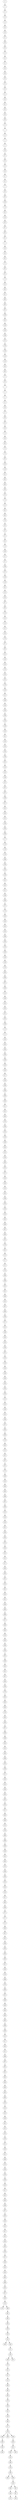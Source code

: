 digraph {
	0 [label=0]
	5 [label=5]
	11 [label=11]
	10 [label=10]
	14 [label=14]
	26 [label=26]
	19 [label=19]
	27 [label=27]
	29 [label=29]
	30 [label=30]
	13 [label=13]
	32 [label=32]
	31 [label=31]
	34 [label=34]
	49 [label=49]
	25 [label=25]
	22 [label=22]
	45 [label=45]
	51 [label=51]
	56 [label=56]
	61 [label=61]
	35 [label=35]
	44 [label=44]
	46 [label=46]
	12 [label=12]
	1 [label=1]
	15 [label=15]
	3 [label=3]
	4 [label=4]
	16 [label=16]
	37 [label=37]
	20 [label=20]
	23 [label=23]
	39 [label=39]
	47 [label=47]
	41 [label=41]
	2 [label=2]
	43 [label=43]
	63 [label=63]
	104 [label=104]
	78 [label=78]
	95 [label=95]
	113 [label=113]
	107 [label=107]
	67 [label=67]
	64 [label=64]
	81 [label=81]
	9 [label=9]
	28 [label=28]
	40 [label=40]
	62 [label=62]
	71 [label=71]
	65 [label=65]
	92 [label=92]
	75 [label=75]
	50 [label=50]
	86 [label=86]
	91 [label=91]
	89 [label=89]
	96 [label=96]
	85 [label=85]
	106 [label=106]
	99 [label=99]
	129 [label=129]
	133 [label=133]
	136 [label=136]
	111 [label=111]
	116 [label=116]
	126 [label=126]
	124 [label=124]
	110 [label=110]
	48 [label=48]
	69 [label=69]
	77 [label=77]
	33 [label=33]
	7 [label=7]
	8 [label=8]
	6 [label=6]
	21 [label=21]
	18 [label=18]
	17 [label=17]
	36 [label=36]
	55 [label=55]
	58 [label=58]
	70 [label=70]
	59 [label=59]
	80 [label=80]
	72 [label=72]
	73 [label=73]
	83 [label=83]
	102 [label=102]
	123 [label=123]
	82 [label=82]
	90 [label=90]
	68 [label=68]
	38 [label=38]
	54 [label=54]
	74 [label=74]
	24 [label=24]
	60 [label=60]
	66 [label=66]
	79 [label=79]
	53 [label=53]
	42 [label=42]
	52 [label=52]
	84 [label=84]
	76 [label=76]
	100 [label=100]
	117 [label=117]
	57 [label=57]
	109 [label=109]
	137 [label=137]
	140 [label=140]
	119 [label=119]
	93 [label=93]
	112 [label=112]
	122 [label=122]
	87 [label=87]
	88 [label=88]
	114 [label=114]
	131 [label=131]
	115 [label=115]
	127 [label=127]
	152 [label=152]
	173 [label=173]
	97 [label=97]
	98 [label=98]
	101 [label=101]
	145 [label=145]
	153 [label=153]
	175 [label=175]
	132 [label=132]
	141 [label=141]
	118 [label=118]
	130 [label=130]
	151 [label=151]
	169 [label=169]
	144 [label=144]
	150 [label=150]
	108 [label=108]
	143 [label=143]
	149 [label=149]
	103 [label=103]
	94 [label=94]
	120 [label=120]
	125 [label=125]
	134 [label=134]
	139 [label=139]
	161 [label=161]
	154 [label=154]
	142 [label=142]
	138 [label=138]
	147 [label=147]
	167 [label=167]
	187 [label=187]
	189 [label=189]
	207 [label=207]
	191 [label=191]
	165 [label=165]
	121 [label=121]
	159 [label=159]
	163 [label=163]
	188 [label=188]
	177 [label=177]
	179 [label=179]
	176 [label=176]
	178 [label=178]
	196 [label=196]
	158 [label=158]
	105 [label=105]
	146 [label=146]
	181 [label=181]
	182 [label=182]
	211 [label=211]
	148 [label=148]
	160 [label=160]
	157 [label=157]
	174 [label=174]
	185 [label=185]
	184 [label=184]
	192 [label=192]
	210 [label=210]
	166 [label=166]
	183 [label=183]
	135 [label=135]
	190 [label=190]
	156 [label=156]
	128 [label=128]
	170 [label=170]
	203 [label=203]
	209 [label=209]
	201 [label=201]
	206 [label=206]
	214 [label=214]
	248 [label=248]
	242 [label=242]
	225 [label=225]
	221 [label=221]
	255 [label=255]
	198 [label=198]
	172 [label=172]
	171 [label=171]
	155 [label=155]
	162 [label=162]
	164 [label=164]
	180 [label=180]
	168 [label=168]
	193 [label=193]
	194 [label=194]
	217 [label=217]
	218 [label=218]
	238 [label=238]
	208 [label=208]
	269 [label=269]
	284 [label=284]
	311 [label=311]
	322 [label=322]
	263 [label=263]
	270 [label=270]
	236 [label=236]
	224 [label=224]
	229 [label=229]
	186 [label=186]
	204 [label=204]
	215 [label=215]
	216 [label=216]
	205 [label=205]
	232 [label=232]
	197 [label=197]
	254 [label=254]
	200 [label=200]
	213 [label=213]
	202 [label=202]
	246 [label=246]
	233 [label=233]
	243 [label=243]
	250 [label=250]
	262 [label=262]
	266 [label=266]
	267 [label=267]
	293 [label=293]
	241 [label=241]
	219 [label=219]
	261 [label=261]
	275 [label=275]
	277 [label=277]
	271 [label=271]
	274 [label=274]
	346 [label=346]
	296 [label=296]
	292 [label=292]
	281 [label=281]
	286 [label=286]
	313 [label=313]
	287 [label=287]
	306 [label=306]
	258 [label=258]
	227 [label=227]
	222 [label=222]
	199 [label=199]
	195 [label=195]
	223 [label=223]
	228 [label=228]
	231 [label=231]
	220 [label=220]
	226 [label=226]
	234 [label=234]
	239 [label=239]
	240 [label=240]
	245 [label=245]
	244 [label=244]
	230 [label=230]
	212 [label=212]
	235 [label=235]
	249 [label=249]
	252 [label=252]
	256 [label=256]
	257 [label=257]
	264 [label=264]
	280 [label=280]
	276 [label=276]
	303 [label=303]
	272 [label=272]
	247 [label=247]
	237 [label=237]
	251 [label=251]
	273 [label=273]
	288 [label=288]
	253 [label=253]
	290 [label=290]
	295 [label=295]
	268 [label=268]
	301 [label=301]
	309 [label=309]
	310 [label=310]
	318 [label=318]
	319 [label=319]
	321 [label=321]
	329 [label=329]
	344 [label=344]
	314 [label=314]
	334 [label=334]
	332 [label=332]
	312 [label=312]
	317 [label=317]
	345 [label=345]
	335 [label=335]
	341 [label=341]
	343 [label=343]
	361 [label=361]
	350 [label=350]
	351 [label=351]
	356 [label=356]
	383 [label=383]
	366 [label=366]
	357 [label=357]
	368 [label=368]
	384 [label=384]
	379 [label=379]
	333 [label=333]
	338 [label=338]
	326 [label=326]
	302 [label=302]
	289 [label=289]
	265 [label=265]
	291 [label=291]
	297 [label=297]
	294 [label=294]
	259 [label=259]
	279 [label=279]
	305 [label=305]
	300 [label=300]
	260 [label=260]
	278 [label=278]
	282 [label=282]
	283 [label=283]
	307 [label=307]
	298 [label=298]
	299 [label=299]
	304 [label=304]
	315 [label=315]
	285 [label=285]
	308 [label=308]
	323 [label=323]
	339 [label=339]
	337 [label=337]
	330 [label=330]
	325 [label=325]
	328 [label=328]
	355 [label=355]
	352 [label=352]
	354 [label=354]
	347 [label=347]
	360 [label=360]
	369 [label=369]
	374 [label=374]
	378 [label=378]
	380 [label=380]
	396 [label=396]
	388 [label=388]
	349 [label=349]
	342 [label=342]
	365 [label=365]
	375 [label=375]
	348 [label=348]
	340 [label=340]
	324 [label=324]
	320 [label=320]
	316 [label=316]
	327 [label=327]
	362 [label=362]
	358 [label=358]
	371 [label=371]
	377 [label=377]
	372 [label=372]
	363 [label=363]
	397 [label=397]
	331 [label=331]
	336 [label=336]
	353 [label=353]
	364 [label=364]
	385 [label=385]
	367 [label=367]
	359 [label=359]
	376 [label=376]
	398 [label=398]
	370 [label=370]
	390 [label=390]
	431 [label=431]
	399 [label=399]
	408 [label=408]
	404 [label=404]
	393 [label=393]
	382 [label=382]
	389 [label=389]
	406 [label=406]
	413 [label=413]
	417 [label=417]
	405 [label=405]
	411 [label=411]
	386 [label=386]
	387 [label=387]
	381 [label=381]
	391 [label=391]
	392 [label=392]
	394 [label=394]
	400 [label=400]
	402 [label=402]
	395 [label=395]
	410 [label=410]
	414 [label=414]
	423 [label=423]
	429 [label=429]
	401 [label=401]
	412 [label=412]
	415 [label=415]
	416 [label=416]
	421 [label=421]
	430 [label=430]
	451 [label=451]
	409 [label=409]
	373 [label=373]
	418 [label=418]
	419 [label=419]
	436 [label=436]
	435 [label=435]
	427 [label=427]
	432 [label=432]
	450 [label=450]
	438 [label=438]
	457 [label=457]
	403 [label=403]
	440 [label=440]
	425 [label=425]
	407 [label=407]
	422 [label=422]
	434 [label=434]
	442 [label=442]
	428 [label=428]
	437 [label=437]
	439 [label=439]
	443 [label=443]
	444 [label=444]
	462 [label=462]
	466 [label=466]
	445 [label=445]
	467 [label=467]
	456 [label=456]
	476 [label=476]
	474 [label=474]
	489 [label=489]
	481 [label=481]
	485 [label=485]
	454 [label=454]
	426 [label=426]
	420 [label=420]
	424 [label=424]
	463 [label=463]
	464 [label=464]
	471 [label=471]
	433 [label=433]
	449 [label=449]
	470 [label=470]
	441 [label=441]
	447 [label=447]
	475 [label=475]
	483 [label=483]
	482 [label=482]
	492 [label=492]
	473 [label=473]
	459 [label=459]
	452 [label=452]
	458 [label=458]
	465 [label=465]
	477 [label=477]
	479 [label=479]
	486 [label=486]
	480 [label=480]
	484 [label=484]
	494 [label=494]
	488 [label=488]
	499 [label=499]
	490 [label=490]
	461 [label=461]
	460 [label=460]
	453 [label=453]
	496 [label=496]
	478 [label=478]
	468 [label=468]
	495 [label=495]
	498 [label=498]
	448 [label=448]
	469 [label=469]
	446 [label=446]
	472 [label=472]
	491 [label=491]
	497 [label=497]
	455 [label=455]
	493 [label=493]
	487 [label=487]
	0 -> 5
	5 -> 11
	11 -> 10
	10 -> 14
	14 -> 26
	26 -> 19
	19 -> 27
	27 -> 29
	29 -> 30
	30 -> 13
	13 -> 32
	32 -> 31
	31 -> 34
	34 -> 49
	49 -> 25
	25 -> 22
	22 -> 45
	45 -> 51
	51 -> 56
	56 -> 61
	61 -> 35
	35 -> 44
	44 -> 46
	46 -> 12
	12 -> 1
	1 -> 15
	15 -> 3
	3 -> 4
	4 -> 16
	16 -> 37
	37 -> 20
	20 -> 23
	23 -> 39
	39 -> 47
	47 -> 41
	41 -> 2
	2 -> 43
	43 -> 63
	63 -> 104
	104 -> 78
	78 -> 95
	95 -> 113
	113 -> 107
	107 -> 67
	67 -> 64
	64 -> 81
	81 -> 9
	9 -> 28
	28 -> 40
	40 -> 62
	62 -> 71
	71 -> 65
	65 -> 92
	92 -> 75
	75 -> 50
	50 -> 86
	86 -> 91
	91 -> 89
	89 -> 96
	96 -> 85
	85 -> 106
	106 -> 99
	99 -> 129
	129 -> 133
	133 -> 136
	136 -> 111
	111 -> 116
	116 -> 126
	126 -> 124
	124 -> 110
	110 -> 48
	48 -> 69
	69 -> 77
	77 -> 33
	33 -> 7
	7 -> 8
	8 -> 6
	6 -> 21
	21 -> 18
	18 -> 17
	17 -> 36
	36 -> 55
	55 -> 58
	58 -> 70
	70 -> 59
	59 -> 80
	80 -> 72
	72 -> 73
	73 -> 83
	83 -> 102
	102 -> 123
	123 -> 82
	82 -> 90
	90 -> 68
	68 -> 38
	38 -> 54
	54 -> 74
	74 -> 24
	24 -> 60
	60 -> 66
	66 -> 79
	79 -> 53
	53 -> 42
	42 -> 52
	52 -> 84
	84 -> 76
	76 -> 100
	100 -> 117
	117 -> 57
	57 -> 109
	109 -> 137
	137 -> 140
	140 -> 119
	119 -> 93
	93 -> 112
	112 -> 122
	122 -> 87
	87 -> 88
	88 -> 114
	114 -> 131
	131 -> 115
	115 -> 127
	127 -> 152
	152 -> 173
	173 -> 97
	97 -> 98
	98 -> 101
	101 -> 145
	145 -> 153
	153 -> 175
	175 -> 132
	132 -> 141
	141 -> 118
	118 -> 130
	130 -> 151
	151 -> 169
	169 -> 144
	144 -> 150
	150 -> 108
	108 -> 143
	143 -> 149
	149 -> 103
	103 -> 94
	94 -> 120
	120 -> 125
	125 -> 134
	134 -> 139
	139 -> 161
	161 -> 154
	154 -> 142
	142 -> 138
	138 -> 147
	147 -> 167
	167 -> 187
	187 -> 189
	189 -> 207
	207 -> 191
	191 -> 165
	165 -> 121
	121 -> 159
	159 -> 163
	163 -> 188
	188 -> 177
	177 -> 179
	179 -> 176
	176 -> 178
	178 -> 196
	196 -> 158
	158 -> 105
	105 -> 146
	146 -> 181
	181 -> 182
	182 -> 211
	211 -> 148
	148 -> 160
	160 -> 157
	157 -> 174
	174 -> 185
	185 -> 184
	184 -> 192
	192 -> 210
	210 -> 166
	166 -> 183
	183 -> 135
	135 -> 190
	190 -> 156
	156 -> 128
	128 -> 170
	170 -> 203
	203 -> 209
	209 -> 201
	201 -> 206
	206 -> 214
	214 -> 248
	248 -> 242
	242 -> 225
	225 -> 221
	221 -> 255
	255 -> 198
	198 -> 172
	172 -> 171
	171 -> 155
	155 -> 162
	162 -> 164
	164 -> 180
	180 -> 168
	168 -> 193
	193 -> 194
	194 -> 217
	217 -> 218
	218 -> 238
	238 -> 208
	208 -> 269
	269 -> 284
	284 -> 311
	311 -> 322
	322 -> 263
	263 -> 270
	270 -> 236
	236 -> 224
	224 -> 229
	229 -> 186
	186 -> 204
	204 -> 215
	215 -> 216
	216 -> 205
	205 -> 232
	232 -> 197
	197 -> 254
	254 -> 200
	200 -> 213
	213 -> 202
	202 -> 246
	246 -> 233
	233 -> 243
	243 -> 250
	250 -> 262
	262 -> 266
	266 -> 267
	267 -> 293
	293 -> 241
	241 -> 219
	219 -> 261
	261 -> 275
	275 -> 277
	277 -> 271
	271 -> 274
	274 -> 346
	346 -> 296
	296 -> 292
	292 -> 281
	281 -> 286
	286 -> 313
	313 -> 287
	287 -> 306
	306 -> 258
	258 -> 227
	227 -> 222
	222 -> 199
	199 -> 195
	195 -> 223
	223 -> 228
	228 -> 231
	231 -> 220
	220 -> 226
	226 -> 234
	234 -> 239
	239 -> 240
	240 -> 245
	245 -> 244
	244 -> 230
	230 -> 212
	212 -> 235
	235 -> 249
	249 -> 252
	252 -> 256
	256 -> 257
	257 -> 264
	264 -> 280
	280 -> 276
	276 -> 303
	303 -> 272
	272 -> 247
	247 -> 237
	237 -> 251
	251 -> 273
	273 -> 288
	288 -> 253
	253 -> 290
	290 -> 295
	295 -> 268
	268 -> 301
	301 -> 309
	309 -> 310
	310 -> 318
	318 -> 319
	319 -> 321
	321 -> 329
	329 -> 344
	344 -> 314
	314 -> 334
	334 -> 332
	332 -> 312
	312 -> 317
	317 -> 345
	345 -> 335
	335 -> 341
	341 -> 343
	343 -> 361
	361 -> 350
	350 -> 351
	351 -> 356
	356 -> 383
	383 -> 366
	366 -> 357
	357 -> 368
	368 -> 384
	384 -> 379
	379 -> 333
	333 -> 338
	338 -> 326
	326 -> 302
	302 -> 289
	289 -> 265
	265 -> 291
	291 -> 297
	297 -> 294
	294 -> 259
	259 -> 279
	279 -> 305
	305 -> 300
	300 -> 260
	260 -> 278
	278 -> 282
	282 -> 283
	283 -> 307
	307 -> 298
	298 -> 299
	299 -> 304
	304 -> 315
	315 -> 285
	285 -> 308
	308 -> 323
	323 -> 339
	339 -> 337
	337 -> 330
	330 -> 325
	325 -> 328
	328 -> 355
	355 -> 352
	352 -> 354
	354 -> 347
	347 -> 360
	360 -> 369
	369 -> 374
	374 -> 378
	378 -> 380
	380 -> 396
	396 -> 388
	388 -> 349
	349 -> 342
	342 -> 365
	365 -> 375
	375 -> 348
	348 -> 340
	340 -> 324
	324 -> 320
	320 -> 316
	316 -> 327
	327 -> 362
	362 -> 358
	358 -> 371
	371 -> 377
	377 -> 372
	372 -> 363
	363 -> 397
	397 -> 331
	331 -> 336
	336 -> 353
	353 -> 364
	364 -> 385
	385 -> 367
	367 -> 359
	359 -> 376
	376 -> 398
	398 -> 370
	370 -> 390
	390 -> 431
	431 -> 399
	399 -> 408
	408 -> 404
	404 -> 393
	393 -> 382
	382 -> 389
	389 -> 406
	406 -> 413
	413 -> 417
	417 -> 405
	405 -> 411
	411 -> 386
	386 -> 387
	387 -> 381
	381 -> 391
	391 -> 392
	392 -> 394
	394 -> 400
	400 -> 402
	402 -> 395
	395 -> 410
	410 -> 414
	414 -> 423
	423 -> 429
	429 -> 401
	401 -> 412
	412 -> 415
	415 -> 416
	416 -> 421
	421 -> 430
	430 -> 451
	451 -> 409
	409 -> 373
	373 -> 418
	418 -> 419
	419 -> 436
	436 -> 435
	435 -> 427
	427 -> 432
	432 -> 450
	450 -> 438
	438 -> 457
	457 -> 403
	403 -> 440
	440 -> 425
	425 -> 407
	407 -> 422
	422 -> 434
	434 -> 442
	442 -> 428
	428 -> 437
	437 -> 439
	439 -> 443
	443 -> 444
	444 -> 462
	462 -> 466
	466 -> 445
	445 -> 467
	467 -> 456
	456 -> 476
	476 -> 474
	476 -> 489
	489 -> 481
	481 -> 485
	485 -> 454
	454 -> 426
	426 -> 420
	420 -> 424
	424 -> 463
	424 -> 464
	464 -> 471
	471 -> 433
	433 -> 449
	449 -> 470
	470 -> 441
	441 -> 447
	447 -> 475
	475 -> 483
	483 -> 482
	482 -> 492
	492 -> 473
	473 -> 459
	459 -> 452
	452 -> 458
	458 -> 465
	465 -> 477
	477 -> 479
	479 -> 486
	486 -> 480
	480 -> 484
	484 -> 494
	479 -> 488
	479 -> 499
	499 -> 490
	490 -> 461
	461 -> 460
	460 -> 453
	453 -> 496
	496 -> 478
	478 -> 468
	468 -> 495
	468 -> 498
	498 -> 448
	448 -> 469
	469 -> 446
	446 -> 472
	448 -> 491
	491 -> 497
	497 -> 455
	461 -> 493
	433 -> 487
}
